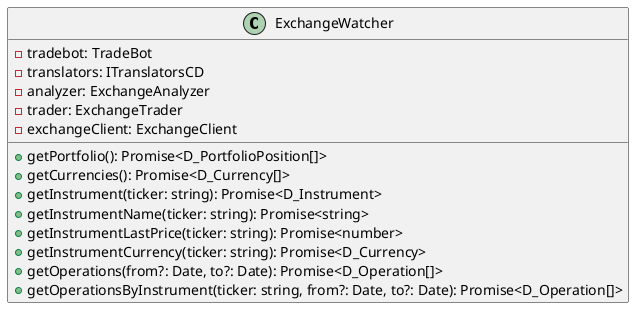 @startuml
class ExchangeWatcher {
    -tradebot: TradeBot
    -translators: ITranslatorsCD
    -analyzer: ExchangeAnalyzer
    -trader: ExchangeTrader
    -exchangeClient: ExchangeClient
    +getPortfolio(): Promise<D_PortfolioPosition[]>
    +getCurrencies(): Promise<D_Currency[]>
    +getInstrument(ticker: string): Promise<D_Instrument>
    +getInstrumentName(ticker: string): Promise<string>
    +getInstrumentLastPrice(ticker: string): Promise<number>
    +getInstrumentCurrency(ticker: string): Promise<D_Currency>
    +getOperations(from?: Date, to?: Date): Promise<D_Operation[]>
    +getOperationsByInstrument(ticker: string, from?: Date, to?: Date): Promise<D_Operation[]>
}
@enduml

